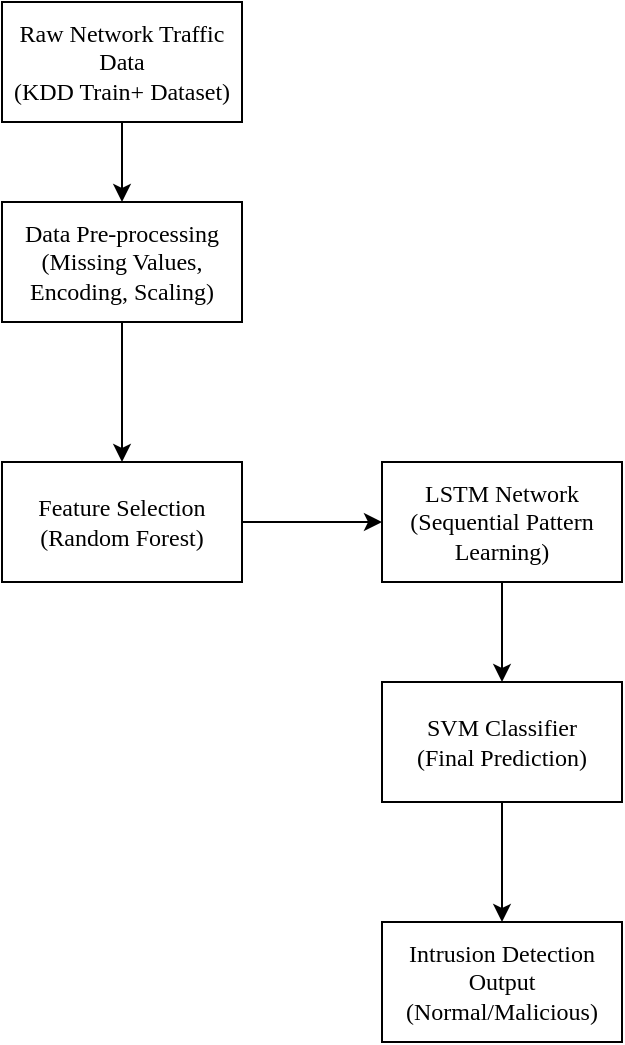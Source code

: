 <mxfile version="26.2.0">
  <diagram name="Page-1" id="X0-G16CV8CJgLG2Z3c7C">
    <mxGraphModel dx="1044" dy="562" grid="1" gridSize="10" guides="1" tooltips="1" connect="1" arrows="1" fold="1" page="1" pageScale="1" pageWidth="850" pageHeight="1100" math="0" shadow="0">
      <root>
        <mxCell id="0" />
        <mxCell id="1" parent="0" />
        <mxCell id="ArH8Tm8JitJt1J3xj8gH-7" style="edgeStyle=orthogonalEdgeStyle;rounded=0;orthogonalLoop=1;jettySize=auto;html=1;exitX=0.5;exitY=1;exitDx=0;exitDy=0;entryX=0.5;entryY=0;entryDx=0;entryDy=0;" edge="1" parent="1" source="ArH8Tm8JitJt1J3xj8gH-1" target="ArH8Tm8JitJt1J3xj8gH-2">
          <mxGeometry relative="1" as="geometry" />
        </mxCell>
        <mxCell id="ArH8Tm8JitJt1J3xj8gH-1" value="Raw Network Traffic Data&lt;div&gt;(KDD Train+ Dataset)&lt;/div&gt;" style="rounded=0;whiteSpace=wrap;html=1;fontFamily=Times New Roman;" vertex="1" parent="1">
          <mxGeometry x="220" y="20" width="120" height="60" as="geometry" />
        </mxCell>
        <mxCell id="ArH8Tm8JitJt1J3xj8gH-8" value="" style="edgeStyle=orthogonalEdgeStyle;rounded=0;orthogonalLoop=1;jettySize=auto;html=1;" edge="1" parent="1" source="ArH8Tm8JitJt1J3xj8gH-2" target="ArH8Tm8JitJt1J3xj8gH-3">
          <mxGeometry relative="1" as="geometry" />
        </mxCell>
        <mxCell id="ArH8Tm8JitJt1J3xj8gH-2" value="&lt;font face=&quot;Times New Roman&quot;&gt;Data Pre-processing&lt;/font&gt;&lt;div&gt;&lt;font face=&quot;Times New Roman&quot;&gt;(Missing Values, Encoding, Scaling)&lt;/font&gt;&lt;/div&gt;" style="rounded=0;whiteSpace=wrap;html=1;" vertex="1" parent="1">
          <mxGeometry x="220" y="120" width="120" height="60" as="geometry" />
        </mxCell>
        <mxCell id="ArH8Tm8JitJt1J3xj8gH-9" value="" style="edgeStyle=orthogonalEdgeStyle;rounded=0;orthogonalLoop=1;jettySize=auto;html=1;" edge="1" parent="1" source="ArH8Tm8JitJt1J3xj8gH-3" target="ArH8Tm8JitJt1J3xj8gH-4">
          <mxGeometry relative="1" as="geometry" />
        </mxCell>
        <mxCell id="ArH8Tm8JitJt1J3xj8gH-3" value="Feature Selection&lt;div&gt;(Random Forest)&lt;/div&gt;" style="rounded=0;whiteSpace=wrap;html=1;fontFamily=Times New Roman;" vertex="1" parent="1">
          <mxGeometry x="220" y="250" width="120" height="60" as="geometry" />
        </mxCell>
        <mxCell id="ArH8Tm8JitJt1J3xj8gH-10" value="" style="edgeStyle=orthogonalEdgeStyle;rounded=0;orthogonalLoop=1;jettySize=auto;html=1;" edge="1" parent="1" source="ArH8Tm8JitJt1J3xj8gH-4" target="ArH8Tm8JitJt1J3xj8gH-5">
          <mxGeometry relative="1" as="geometry" />
        </mxCell>
        <mxCell id="ArH8Tm8JitJt1J3xj8gH-4" value="LSTM Network&lt;div&gt;(Sequential Pattern Learning)&lt;/div&gt;" style="rounded=0;whiteSpace=wrap;html=1;fontFamily=Times New Roman;" vertex="1" parent="1">
          <mxGeometry x="410" y="250" width="120" height="60" as="geometry" />
        </mxCell>
        <mxCell id="ArH8Tm8JitJt1J3xj8gH-11" value="" style="edgeStyle=orthogonalEdgeStyle;rounded=0;orthogonalLoop=1;jettySize=auto;html=1;" edge="1" parent="1" source="ArH8Tm8JitJt1J3xj8gH-5" target="ArH8Tm8JitJt1J3xj8gH-6">
          <mxGeometry relative="1" as="geometry" />
        </mxCell>
        <mxCell id="ArH8Tm8JitJt1J3xj8gH-5" value="SVM Classifier&lt;div&gt;(Final Prediction)&lt;/div&gt;" style="rounded=0;whiteSpace=wrap;html=1;fontFamily=Times New Roman;" vertex="1" parent="1">
          <mxGeometry x="410" y="360" width="120" height="60" as="geometry" />
        </mxCell>
        <mxCell id="ArH8Tm8JitJt1J3xj8gH-6" value="Intrusion Detection Output&lt;div&gt;(Normal/Malicious)&lt;/div&gt;" style="rounded=0;whiteSpace=wrap;html=1;fontFamily=Times New Roman;" vertex="1" parent="1">
          <mxGeometry x="410" y="480" width="120" height="60" as="geometry" />
        </mxCell>
      </root>
    </mxGraphModel>
  </diagram>
</mxfile>
